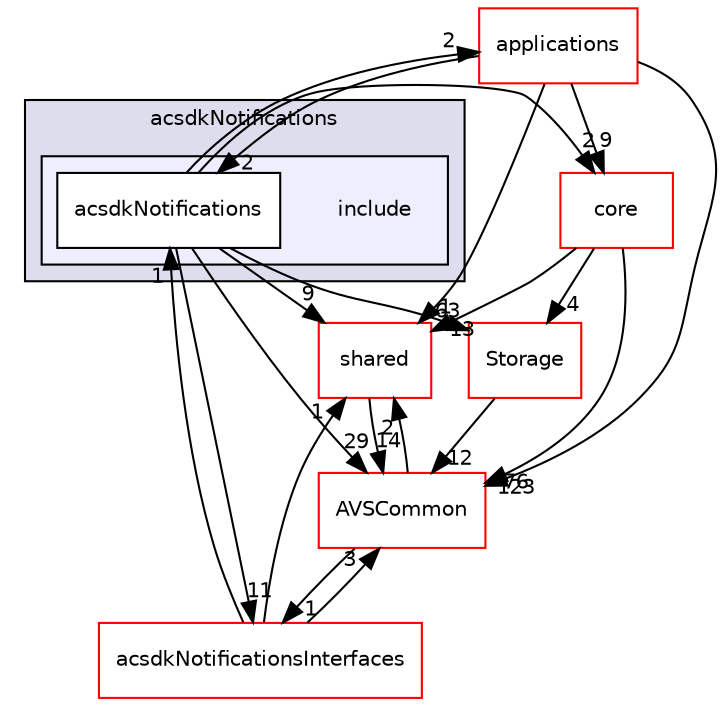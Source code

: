 digraph "/workplace/avs-device-sdk/capabilities/Notifications/acsdkNotifications/include" {
  compound=true
  node [ fontsize="10", fontname="Helvetica"];
  edge [ labelfontsize="10", labelfontname="Helvetica"];
  subgraph clusterdir_c561697a2a7f13e0483afc1a192409a3 {
    graph [ bgcolor="#ddddee", pencolor="black", label="acsdkNotifications" fontname="Helvetica", fontsize="10", URL="dir_c561697a2a7f13e0483afc1a192409a3.html"]
  subgraph clusterdir_09c3178ac86c6d0f942bd1f815522eaa {
    graph [ bgcolor="#eeeeff", pencolor="black", label="" URL="dir_09c3178ac86c6d0f942bd1f815522eaa.html"];
    dir_09c3178ac86c6d0f942bd1f815522eaa [shape=plaintext label="include"];
    dir_c541f6326be34eb2ad7aeae872e5f18c [shape=box label="acsdkNotifications" color="black" fillcolor="white" style="filled" URL="dir_c541f6326be34eb2ad7aeae872e5f18c.html"];
  }
  }
  dir_9982052f7ce695d12571567315b2fafa [shape=box label="shared" fillcolor="white" style="filled" color="red" URL="dir_9982052f7ce695d12571567315b2fafa.html"];
  dir_a6e4fee11f07c3b70486e88fe92cbbdc [shape=box label="applications" fillcolor="white" style="filled" color="red" URL="dir_a6e4fee11f07c3b70486e88fe92cbbdc.html"];
  dir_d29c5f5a2915d6c5388c9daae4f109c7 [shape=box label="Storage" fillcolor="white" style="filled" color="red" URL="dir_d29c5f5a2915d6c5388c9daae4f109c7.html"];
  dir_13e65effb2bde530b17b3d5eefcd0266 [shape=box label="AVSCommon" fillcolor="white" style="filled" color="red" URL="dir_13e65effb2bde530b17b3d5eefcd0266.html"];
  dir_4270bfced15e0e73154b13468c7c9ad9 [shape=box label="core" fillcolor="white" style="filled" color="red" URL="dir_4270bfced15e0e73154b13468c7c9ad9.html"];
  dir_32457a92ec50e6583d325bd5e2d9f88d [shape=box label="acsdkNotificationsInterfaces" fillcolor="white" style="filled" color="red" URL="dir_32457a92ec50e6583d325bd5e2d9f88d.html"];
  dir_9982052f7ce695d12571567315b2fafa->dir_13e65effb2bde530b17b3d5eefcd0266 [headlabel="14", labeldistance=1.5 headhref="dir_000598_000017.html"];
  dir_a6e4fee11f07c3b70486e88fe92cbbdc->dir_9982052f7ce695d12571567315b2fafa [headlabel="63", labeldistance=1.5 headhref="dir_000028_000598.html"];
  dir_a6e4fee11f07c3b70486e88fe92cbbdc->dir_13e65effb2bde530b17b3d5eefcd0266 [headlabel="123", labeldistance=1.5 headhref="dir_000028_000017.html"];
  dir_a6e4fee11f07c3b70486e88fe92cbbdc->dir_4270bfced15e0e73154b13468c7c9ad9 [headlabel="9", labeldistance=1.5 headhref="dir_000028_000461.html"];
  dir_a6e4fee11f07c3b70486e88fe92cbbdc->dir_c541f6326be34eb2ad7aeae872e5f18c [headlabel="2", labeldistance=1.5 headhref="dir_000028_000153.html"];
  dir_d29c5f5a2915d6c5388c9daae4f109c7->dir_13e65effb2bde530b17b3d5eefcd0266 [headlabel="12", labeldistance=1.5 headhref="dir_000643_000017.html"];
  dir_13e65effb2bde530b17b3d5eefcd0266->dir_9982052f7ce695d12571567315b2fafa [headlabel="2", labeldistance=1.5 headhref="dir_000017_000598.html"];
  dir_13e65effb2bde530b17b3d5eefcd0266->dir_32457a92ec50e6583d325bd5e2d9f88d [headlabel="1", labeldistance=1.5 headhref="dir_000017_000345.html"];
  dir_4270bfced15e0e73154b13468c7c9ad9->dir_9982052f7ce695d12571567315b2fafa [headlabel="13", labeldistance=1.5 headhref="dir_000461_000598.html"];
  dir_4270bfced15e0e73154b13468c7c9ad9->dir_d29c5f5a2915d6c5388c9daae4f109c7 [headlabel="4", labeldistance=1.5 headhref="dir_000461_000643.html"];
  dir_4270bfced15e0e73154b13468c7c9ad9->dir_13e65effb2bde530b17b3d5eefcd0266 [headlabel="76", labeldistance=1.5 headhref="dir_000461_000017.html"];
  dir_c541f6326be34eb2ad7aeae872e5f18c->dir_9982052f7ce695d12571567315b2fafa [headlabel="9", labeldistance=1.5 headhref="dir_000153_000598.html"];
  dir_c541f6326be34eb2ad7aeae872e5f18c->dir_a6e4fee11f07c3b70486e88fe92cbbdc [headlabel="2", labeldistance=1.5 headhref="dir_000153_000028.html"];
  dir_c541f6326be34eb2ad7aeae872e5f18c->dir_d29c5f5a2915d6c5388c9daae4f109c7 [headlabel="1", labeldistance=1.5 headhref="dir_000153_000643.html"];
  dir_c541f6326be34eb2ad7aeae872e5f18c->dir_13e65effb2bde530b17b3d5eefcd0266 [headlabel="29", labeldistance=1.5 headhref="dir_000153_000017.html"];
  dir_c541f6326be34eb2ad7aeae872e5f18c->dir_4270bfced15e0e73154b13468c7c9ad9 [headlabel="2", labeldistance=1.5 headhref="dir_000153_000461.html"];
  dir_c541f6326be34eb2ad7aeae872e5f18c->dir_32457a92ec50e6583d325bd5e2d9f88d [headlabel="11", labeldistance=1.5 headhref="dir_000153_000345.html"];
  dir_32457a92ec50e6583d325bd5e2d9f88d->dir_9982052f7ce695d12571567315b2fafa [headlabel="1", labeldistance=1.5 headhref="dir_000345_000598.html"];
  dir_32457a92ec50e6583d325bd5e2d9f88d->dir_13e65effb2bde530b17b3d5eefcd0266 [headlabel="3", labeldistance=1.5 headhref="dir_000345_000017.html"];
  dir_32457a92ec50e6583d325bd5e2d9f88d->dir_c541f6326be34eb2ad7aeae872e5f18c [headlabel="1", labeldistance=1.5 headhref="dir_000345_000153.html"];
}
